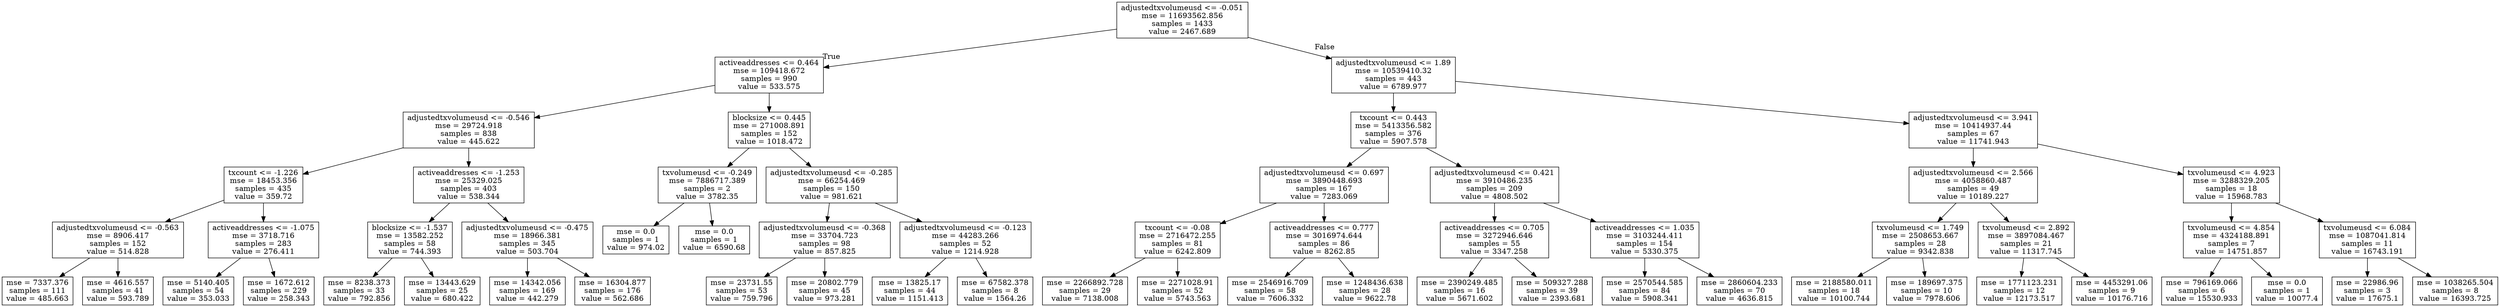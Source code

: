 digraph Tree {
node [shape=box] ;
0 [label="adjustedtxvolumeusd <= -0.051\nmse = 11693562.856\nsamples = 1433\nvalue = 2467.689"] ;
1 [label="activeaddresses <= 0.464\nmse = 109418.672\nsamples = 990\nvalue = 533.575"] ;
0 -> 1 [labeldistance=2.5, labelangle=45, headlabel="True"] ;
2 [label="adjustedtxvolumeusd <= -0.546\nmse = 29724.918\nsamples = 838\nvalue = 445.622"] ;
1 -> 2 ;
3 [label="txcount <= -1.226\nmse = 18453.356\nsamples = 435\nvalue = 359.72"] ;
2 -> 3 ;
4 [label="adjustedtxvolumeusd <= -0.563\nmse = 8906.417\nsamples = 152\nvalue = 514.828"] ;
3 -> 4 ;
5 [label="mse = 7337.376\nsamples = 111\nvalue = 485.663"] ;
4 -> 5 ;
6 [label="mse = 4616.557\nsamples = 41\nvalue = 593.789"] ;
4 -> 6 ;
7 [label="activeaddresses <= -1.075\nmse = 3718.716\nsamples = 283\nvalue = 276.411"] ;
3 -> 7 ;
8 [label="mse = 5140.405\nsamples = 54\nvalue = 353.033"] ;
7 -> 8 ;
9 [label="mse = 1672.612\nsamples = 229\nvalue = 258.343"] ;
7 -> 9 ;
10 [label="activeaddresses <= -1.253\nmse = 25329.025\nsamples = 403\nvalue = 538.344"] ;
2 -> 10 ;
11 [label="blocksize <= -1.537\nmse = 13582.252\nsamples = 58\nvalue = 744.393"] ;
10 -> 11 ;
12 [label="mse = 8238.373\nsamples = 33\nvalue = 792.856"] ;
11 -> 12 ;
13 [label="mse = 13443.629\nsamples = 25\nvalue = 680.422"] ;
11 -> 13 ;
14 [label="adjustedtxvolumeusd <= -0.475\nmse = 18966.381\nsamples = 345\nvalue = 503.704"] ;
10 -> 14 ;
15 [label="mse = 14342.056\nsamples = 169\nvalue = 442.279"] ;
14 -> 15 ;
16 [label="mse = 16304.877\nsamples = 176\nvalue = 562.686"] ;
14 -> 16 ;
17 [label="blocksize <= 0.445\nmse = 271008.891\nsamples = 152\nvalue = 1018.472"] ;
1 -> 17 ;
18 [label="txvolumeusd <= -0.249\nmse = 7886717.389\nsamples = 2\nvalue = 3782.35"] ;
17 -> 18 ;
19 [label="mse = 0.0\nsamples = 1\nvalue = 974.02"] ;
18 -> 19 ;
20 [label="mse = 0.0\nsamples = 1\nvalue = 6590.68"] ;
18 -> 20 ;
21 [label="adjustedtxvolumeusd <= -0.285\nmse = 66254.469\nsamples = 150\nvalue = 981.621"] ;
17 -> 21 ;
22 [label="adjustedtxvolumeusd <= -0.368\nmse = 33704.723\nsamples = 98\nvalue = 857.825"] ;
21 -> 22 ;
23 [label="mse = 23731.55\nsamples = 53\nvalue = 759.796"] ;
22 -> 23 ;
24 [label="mse = 20802.779\nsamples = 45\nvalue = 973.281"] ;
22 -> 24 ;
25 [label="adjustedtxvolumeusd <= -0.123\nmse = 44283.266\nsamples = 52\nvalue = 1214.928"] ;
21 -> 25 ;
26 [label="mse = 13825.17\nsamples = 44\nvalue = 1151.413"] ;
25 -> 26 ;
27 [label="mse = 67582.378\nsamples = 8\nvalue = 1564.26"] ;
25 -> 27 ;
28 [label="adjustedtxvolumeusd <= 1.89\nmse = 10539410.32\nsamples = 443\nvalue = 6789.977"] ;
0 -> 28 [labeldistance=2.5, labelangle=-45, headlabel="False"] ;
29 [label="txcount <= 0.443\nmse = 5413356.582\nsamples = 376\nvalue = 5907.578"] ;
28 -> 29 ;
30 [label="adjustedtxvolumeusd <= 0.697\nmse = 3890448.693\nsamples = 167\nvalue = 7283.069"] ;
29 -> 30 ;
31 [label="txcount <= -0.08\nmse = 2716472.255\nsamples = 81\nvalue = 6242.809"] ;
30 -> 31 ;
32 [label="mse = 2266892.728\nsamples = 29\nvalue = 7138.008"] ;
31 -> 32 ;
33 [label="mse = 2271028.91\nsamples = 52\nvalue = 5743.563"] ;
31 -> 33 ;
34 [label="activeaddresses <= 0.777\nmse = 3016974.644\nsamples = 86\nvalue = 8262.85"] ;
30 -> 34 ;
35 [label="mse = 2546916.709\nsamples = 58\nvalue = 7606.332"] ;
34 -> 35 ;
36 [label="mse = 1248436.638\nsamples = 28\nvalue = 9622.78"] ;
34 -> 36 ;
37 [label="adjustedtxvolumeusd <= 0.421\nmse = 3910486.235\nsamples = 209\nvalue = 4808.502"] ;
29 -> 37 ;
38 [label="activeaddresses <= 0.705\nmse = 3272946.646\nsamples = 55\nvalue = 3347.258"] ;
37 -> 38 ;
39 [label="mse = 2390249.485\nsamples = 16\nvalue = 5671.602"] ;
38 -> 39 ;
40 [label="mse = 509327.288\nsamples = 39\nvalue = 2393.681"] ;
38 -> 40 ;
41 [label="activeaddresses <= 1.035\nmse = 3103244.411\nsamples = 154\nvalue = 5330.375"] ;
37 -> 41 ;
42 [label="mse = 2570544.585\nsamples = 84\nvalue = 5908.341"] ;
41 -> 42 ;
43 [label="mse = 2860604.233\nsamples = 70\nvalue = 4636.815"] ;
41 -> 43 ;
44 [label="adjustedtxvolumeusd <= 3.941\nmse = 10414937.44\nsamples = 67\nvalue = 11741.943"] ;
28 -> 44 ;
45 [label="adjustedtxvolumeusd <= 2.566\nmse = 4058860.487\nsamples = 49\nvalue = 10189.227"] ;
44 -> 45 ;
46 [label="txvolumeusd <= 1.749\nmse = 2508653.667\nsamples = 28\nvalue = 9342.838"] ;
45 -> 46 ;
47 [label="mse = 2188580.011\nsamples = 18\nvalue = 10100.744"] ;
46 -> 47 ;
48 [label="mse = 189697.375\nsamples = 10\nvalue = 7978.606"] ;
46 -> 48 ;
49 [label="txvolumeusd <= 2.892\nmse = 3897084.467\nsamples = 21\nvalue = 11317.745"] ;
45 -> 49 ;
50 [label="mse = 1771123.231\nsamples = 12\nvalue = 12173.517"] ;
49 -> 50 ;
51 [label="mse = 4453291.06\nsamples = 9\nvalue = 10176.716"] ;
49 -> 51 ;
52 [label="txvolumeusd <= 4.923\nmse = 3288329.205\nsamples = 18\nvalue = 15968.783"] ;
44 -> 52 ;
53 [label="txvolumeusd <= 4.854\nmse = 4324188.891\nsamples = 7\nvalue = 14751.857"] ;
52 -> 53 ;
54 [label="mse = 796169.066\nsamples = 6\nvalue = 15530.933"] ;
53 -> 54 ;
55 [label="mse = 0.0\nsamples = 1\nvalue = 10077.4"] ;
53 -> 55 ;
56 [label="txvolumeusd <= 6.084\nmse = 1087041.814\nsamples = 11\nvalue = 16743.191"] ;
52 -> 56 ;
57 [label="mse = 22986.96\nsamples = 3\nvalue = 17675.1"] ;
56 -> 57 ;
58 [label="mse = 1038265.504\nsamples = 8\nvalue = 16393.725"] ;
56 -> 58 ;
}